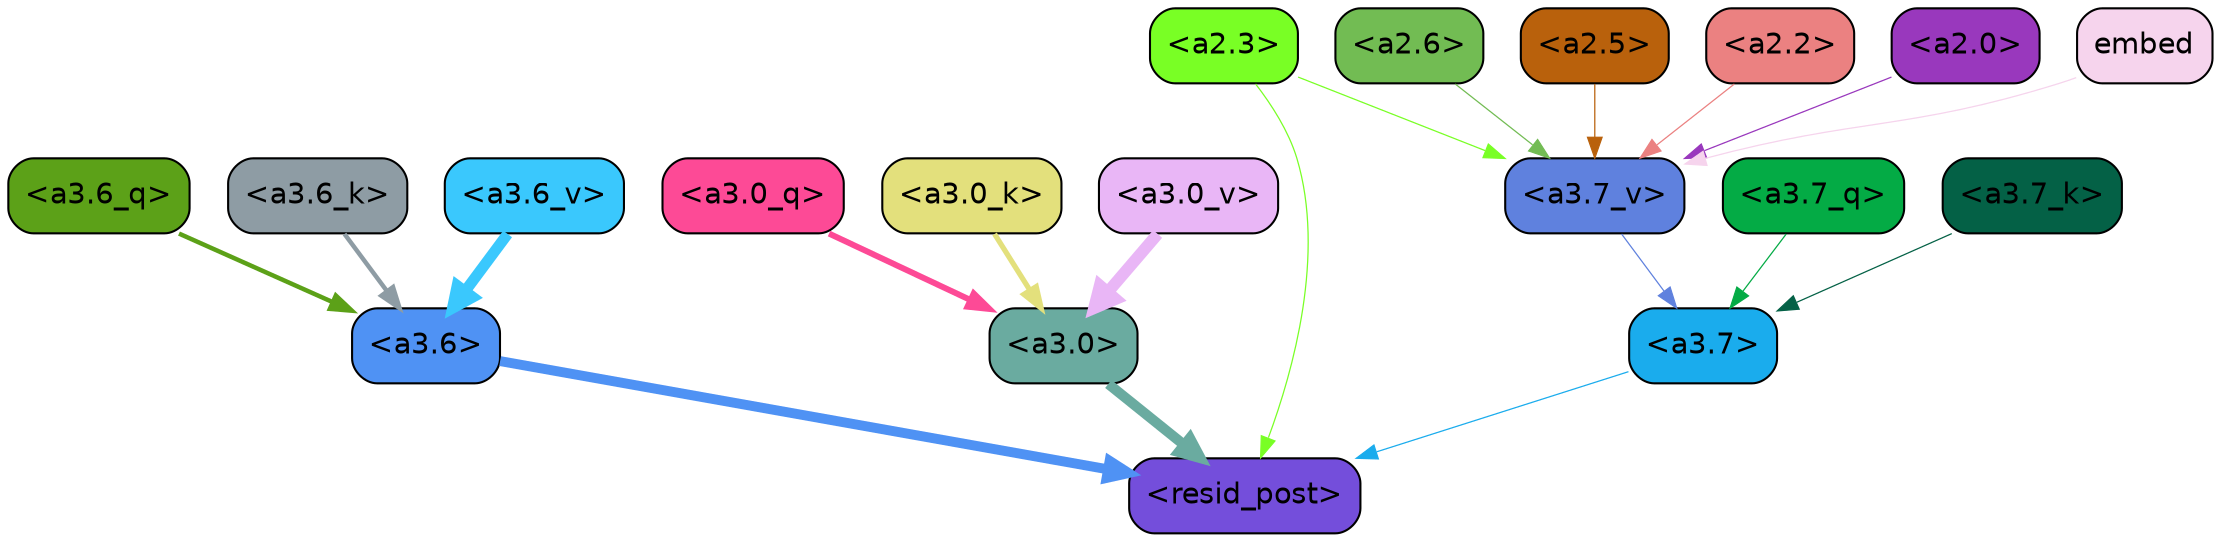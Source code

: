 strict digraph "" {
	graph [bgcolor=transparent,
		layout=dot,
		overlap=false,
		splines=true
	];
	"<a3.7>"	[color=black,
		fillcolor="#1aaced",
		fontname=Helvetica,
		shape=box,
		style="filled, rounded"];
	"<resid_post>"	[color=black,
		fillcolor="#744edb",
		fontname=Helvetica,
		shape=box,
		style="filled, rounded"];
	"<a3.7>" -> "<resid_post>"	[color="#1aaced",
		penwidth=0.6];
	"<a3.6>"	[color=black,
		fillcolor="#4f92f4",
		fontname=Helvetica,
		shape=box,
		style="filled, rounded"];
	"<a3.6>" -> "<resid_post>"	[color="#4f92f4",
		penwidth=4.751592040061951];
	"<a3.0>"	[color=black,
		fillcolor="#6aaba0",
		fontname=Helvetica,
		shape=box,
		style="filled, rounded"];
	"<a3.0>" -> "<resid_post>"	[color="#6aaba0",
		penwidth=4.904066681861877];
	"<a2.3>"	[color=black,
		fillcolor="#79ff25",
		fontname=Helvetica,
		shape=box,
		style="filled, rounded"];
	"<a2.3>" -> "<resid_post>"	[color="#79ff25",
		penwidth=0.6];
	"<a3.7_v>"	[color=black,
		fillcolor="#5f81de",
		fontname=Helvetica,
		shape=box,
		style="filled, rounded"];
	"<a2.3>" -> "<a3.7_v>"	[color="#79ff25",
		penwidth=0.6];
	"<a3.7_q>"	[color=black,
		fillcolor="#04ab45",
		fontname=Helvetica,
		shape=box,
		style="filled, rounded"];
	"<a3.7_q>" -> "<a3.7>"	[color="#04ab45",
		penwidth=0.6];
	"<a3.6_q>"	[color=black,
		fillcolor="#5ca118",
		fontname=Helvetica,
		shape=box,
		style="filled, rounded"];
	"<a3.6_q>" -> "<a3.6>"	[color="#5ca118",
		penwidth=2.160832464694977];
	"<a3.0_q>"	[color=black,
		fillcolor="#fd4a96",
		fontname=Helvetica,
		shape=box,
		style="filled, rounded"];
	"<a3.0_q>" -> "<a3.0>"	[color="#fd4a96",
		penwidth=2.870753765106201];
	"<a3.7_k>"	[color=black,
		fillcolor="#046146",
		fontname=Helvetica,
		shape=box,
		style="filled, rounded"];
	"<a3.7_k>" -> "<a3.7>"	[color="#046146",
		penwidth=0.6];
	"<a3.6_k>"	[color=black,
		fillcolor="#8e9ca4",
		fontname=Helvetica,
		shape=box,
		style="filled, rounded"];
	"<a3.6_k>" -> "<a3.6>"	[color="#8e9ca4",
		penwidth=2.13908451795578];
	"<a3.0_k>"	[color=black,
		fillcolor="#e3e07c",
		fontname=Helvetica,
		shape=box,
		style="filled, rounded"];
	"<a3.0_k>" -> "<a3.0>"	[color="#e3e07c",
		penwidth=2.520303964614868];
	"<a3.7_v>" -> "<a3.7>"	[color="#5f81de",
		penwidth=0.6];
	"<a3.6_v>"	[color=black,
		fillcolor="#3ac8fd",
		fontname=Helvetica,
		shape=box,
		style="filled, rounded"];
	"<a3.6_v>" -> "<a3.6>"	[color="#3ac8fd",
		penwidth=5.297133803367615];
	"<a3.0_v>"	[color=black,
		fillcolor="#e9b6f6",
		fontname=Helvetica,
		shape=box,
		style="filled, rounded"];
	"<a3.0_v>" -> "<a3.0>"	[color="#e9b6f6",
		penwidth=5.680712580680847];
	"<a2.6>"	[color=black,
		fillcolor="#72bc53",
		fontname=Helvetica,
		shape=box,
		style="filled, rounded"];
	"<a2.6>" -> "<a3.7_v>"	[color="#72bc53",
		penwidth=0.6];
	"<a2.5>"	[color=black,
		fillcolor="#b9610c",
		fontname=Helvetica,
		shape=box,
		style="filled, rounded"];
	"<a2.5>" -> "<a3.7_v>"	[color="#b9610c",
		penwidth=0.6];
	"<a2.2>"	[color=black,
		fillcolor="#eb8181",
		fontname=Helvetica,
		shape=box,
		style="filled, rounded"];
	"<a2.2>" -> "<a3.7_v>"	[color="#eb8181",
		penwidth=0.6];
	"<a2.0>"	[color=black,
		fillcolor="#9938bd",
		fontname=Helvetica,
		shape=box,
		style="filled, rounded"];
	"<a2.0>" -> "<a3.7_v>"	[color="#9938bd",
		penwidth=0.6];
	embed	[color=black,
		fillcolor="#f6d4ed",
		fontname=Helvetica,
		shape=box,
		style="filled, rounded"];
	embed -> "<a3.7_v>"	[color="#f6d4ed",
		penwidth=0.6];
}
